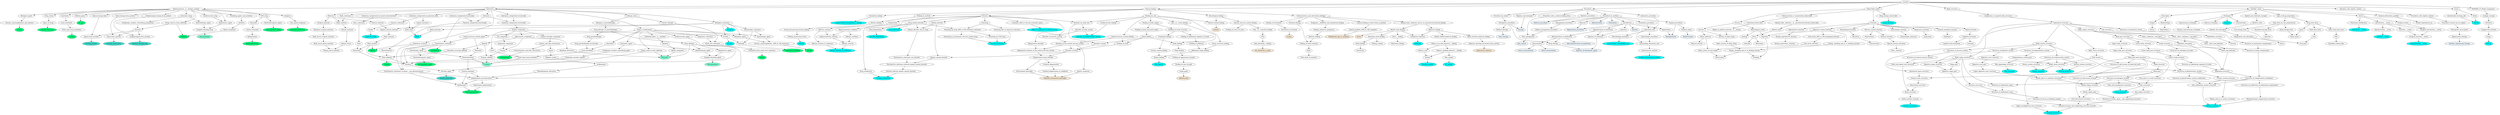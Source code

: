 digraph g {
373873005[label="Pharmaceutical__or__biologic_product"];
snomed->373873005;
85417000[label="Autonomic_drug"];
373873005->85417000;
420383004[label="Cholinergic_receptor_stimulating_preparation"];
85417000->420383004;
323283001[label="Nicotine"];
420383004->323283001;
429985008[label="Topical_form_nicotine"];
323283001->429985008;
346594001[label="Nicotine_patches"];
429985008->346594001;
430370009[label="Nasal_form_nicotine"];
323283001->430370009;
387693009[label="Nicotine_nasal_spray"];
430370009->387693009;
430075007[label="Oropharyngeal_form_nicotine"];
323283001->430075007;
346593007[label="Nicotine_chewing_gum"];
430075007->346593007;
14601000[label="Anticholinergic_agent"];
85417000->14601000;
318945006[label="Ganglion_blocking_drug"];
14601000->318945006;
73277004[label="Mecamylamine"];
318945006->73277004;
425288007[label="Drugs_used_to_treat_addiction"];
373873005->425288007;
425288007->323283001;
89018006[label="Naloxone"];
425288007->89018006;
713409008[label="Topical_dosage_form"];
373873005->713409008;
713409008->429985008;
82804004[label="Nasal_dosage_form_product"];
373873005->82804004;
82804004->430370009;
353613001[label="Oropharyngeal_dosage_form_product"];
373873005->353613001;
353613001->430075007;
350074002[label="Chelating_agents_and_antidotes"];
373873005->350074002;
89626004[label="Antidote"];
350074002->89626004;
14103001[label="Opiate_antagonist"];
89626004->14103001;
14103001->89018006;
321087001[label="CNS_drug"];
373873005->321087001;
105918002[label="Stimulant"];
321087001->105918002;
349897000[label="Central_stimulant"];
105918002->349897000;
22672005[label="Amphetamine"];
349897000->22672005;
8692006[label="Methamphetamine"];
22672005->8692006;
46063005[label="Psychotherapeutic_agent"];
321087001->46063005;
10784006[label="Anti_psychotic_agent"];
46063005->10784006;
53009005[label="Analgesic"];
373873005->53009005;
322208004[label="Non_opioid_analgesics"];
53009005->322208004;
39598004[label="Marijuana_derivative"];
322208004->39598004;
14833006[label="Cardiovascular_drug"];
373873005->14833006;
1182007[label="Hypotensive_agent"];
14833006->1182007;
1182007->318945006;
373873005->1182007;
69509008[label="Biological_agent"];
373873005->69509008;
350326008[label="Vaccine__immunoglobulins_and_antisera"];
69509008->350326008;
71181003[label="Vaccine"];
350326008->71181003;
312416005[label="Drug_values"];
373873005->312416005;
278471000[label="Types_of_drugs"];
312416005->278471000;
105903003[label="General_drug_type"];
278471000->105903003;
5776009[label="Anesthetic"];
373873005->5776009;
27548001[label="Local_anesthetic"];
5776009->27548001;
66672008[label="Ester_type_local_anesthetic"];
27548001->66672008;
14816004[label="Cocaine"];
66672008->14816004;
349362006[label="Medical_gases"];
373873005->349362006;
417696007[label="Air_gas"];
349362006->417696007;
105590001[label="Substance"];
snomed->105590001;
312412007[label="Substance_categorized_functionally"];
105590001->312412007;
312414008[label="Chemical_categorized_functionally"];
312412007->312414008;
301054007[label="Phytochemical"];
312414008->301054007;
45695000[label="Plant_alkaloid"];
301054007->45695000;
68540007[label="Nicotine"];
45695000->68540007;
373462006[label="Nicotine_agent"];
68540007->373462006;
77544001[label="Nicotine_polacrilex"];
373462006->77544001;
115620009[label="Cotinine"];
45695000->115620009;
418149003[label="Psychoactive_substance"];
312412007->418149003;
418149003->68540007;
264301008[label="Psychoactive_substance_of_abuse___non_pharmaceutical"];
418149003->264301008;
412035000[label="Amphetamine_and_derivatives"];
264301008->412035000;
373338002[label="Amfetamine"];
412035000->373338002;
387499002[label="Methamphetamine"];
373338002->387499002;
703841004[label="Substituted_amphetamine"];
412035000->703841004;
703841004->387499002;
264301008->373338002;
418183005[label="Psychotropic_agent"];
418149003->418183005;
387459000[label="Psychostimulant"];
418183005->387459000;
372620004[label="Central_stimulant"];
387459000->372620004;
372620004->412035000;
372620004->373338002;
387085005[label="Cocaine"];
387459000->387085005;
419937006[label="Psychotherapeutic_agent"];
418183005->419937006;
372482001[label="Anti_psychotic_agent"];
419937006->372482001;
421921003[label="Cannabinoid"];
418149003->421921003;
441900009[label="Chemical"];
105590001->441900009;
441900009->312414008;
312415009[label="Chemical_categorized_structurally"];
441900009->312415009;
41175001[label="Organic_compound"];
312415009->41175001;
116280007[label="Heterocyclic_compound"];
41175001->116280007;
419001004[label="Alkaloid"];
116280007->419001004;
373285005[label="Naturally_occurring_alkaloid"];
419001004->373285005;
373285005->45695000;
419961004[label="Tropane_alkaloid"];
419001004->419961004;
419961004->387085005;
440327007[label="Morphine_derivative"];
116280007->440327007;
372890007[label="Naloxone"];
440327007->372890007;
419693009[label="Tropane"];
116280007->419693009;
419693009->419961004;
299979007[label="Organic_nitrogen_compound"];
41175001->299979007;
301457005[label="Amines_and_their_derivatives"];
299979007->301457005;
43201005[label="Amine"];
301457005->43201005;
421144001[label="Aliphatic_amine"];
43201005->421144001;
422209006[label="Aralkylamine"];
421144001->422209006;
429890005[label="Phenethylamine_derivative"];
422209006->429890005;
429890005->412035000;
304366009[label="Catecholamines_and_their_derivatives"];
301457005->304366009;
34582008[label="Catecholamine"];
304366009->34582008;
88878007[label="Protein"];
41175001->88878007;
68498002[label="Antibody"];
88878007->68498002;
49616005[label="Monoclonal_antibody"];
68498002->49616005;
90668006[label="Enzyme"];
88878007->90668006;
45120003[label="Ester"];
41175001->45120003;
373518004[label="Ester_type_local_anesthetic"];
45120003->373518004;
373518004->387085005;
439718001[label="Aza_compound"];
41175001->439718001;
441193001[label="Azabicyclo_compound"];
439718001->441193001;
441193001->419693009;
312413002[label="Substance_categorized_structurally"];
105590001->312413002;
312413002->312415009;
115668003[label="Biological_substance"];
105590001->115668003;
289958009[label="Organic_natural_material"];
115668003->289958009;
256248008[label="Plant_material"];
289958009->256248008;
62873003[label="Plant_product"];
256248008->62873003;
62873003->45695000;
63037001[label="Phytotoxin"];
62873003->63037001;
63037001->68540007;
39953003[label="Tobacco"];
62873003->39953003;
116647005[label="Receptor"];
115668003->116647005;
256906008[label="Blood_material"];
115668003->256906008;
87612001[label="Blood"];
256906008->87612001;
106181007[label="Immunologic_substance"];
115668003->106181007;
373244000[label="Immunologic_agent"];
106181007->373244000;
418039004[label="Vaccine__immunoglobulin__AND_or_OR_antiserum"];
373244000->418039004;
398827000[label="Vaccine"];
418039004->398827000;
106181007->68498002;
418980009[label="Biological_agent"];
115668003->418980009;
418980009->418039004;
115668003->88878007;
260769002[label="Material"];
105590001->260769002;
260786008[label="Natural_material"];
260769002->260786008;
260786008->289958009;
413674002[label="Body_material"];
260769002->413674002;
256645000[label="Human_material"];
413674002->256645000;
272171002[label="Human_tissue"];
256645000->272171002;
262302002[label="Human_patch_material"];
272171002->262302002;
289964002[label="Surgical_material"];
260769002->289964002;
260992007[label="Biological_surgical_material"];
289964002->260992007;
413677009[label="Body_tissue_surgical_material"];
260992007->413677009;
413676000[label="Body_tissue_patch_material"];
413677009->413676000;
413676000->262302002;
410942007[label="Drug_or_medicament"];
105590001->410942007;
372752008[label="Central_nervous_system_agent"];
410942007->372752008;
372752008->418149003;
373333006[label="Stimulant"];
372752008->373333006;
373333006->387459000;
373289004[label="Autonomic_agent"];
410942007->373289004;
421148003[label="Cholinergic_receptor_stimulating_agent"];
373289004->421148003;
712888001[label="Cholinergic_nicotinic_agonist"];
421148003->712888001;
712888001->68540007;
373246003[label="Anticholinergic_agent"];
373289004->373246003;
373256004[label="Ganglion_blocking_agent"];
373246003->373256004;
372828008[label="Mecamylamine"];
373256004->372828008;
420115006[label="Drugs_used_to_treat_addiction"];
410942007->420115006;
420115006->373462006;
420115006->372890007;
373233008[label="Chelating_agent__or__antidote"];
410942007->373233008;
372892004[label="Antidote"];
373233008->372892004;
372656001[label="Opiate_antagonist"];
372892004->372656001;
372656001->372890007;
373247007[label="Cardiovascular_agent"];
410942007->373247007;
372586001[label="Hypotensive_agent"];
373247007->372586001;
372586001->373256004;
410942007->373244000;
410942007->418980009;
373782009[label="Diagnostic_substance"];
410942007->373782009;
288841007[label="Patch_test_substance"];
373782009->288841007;
255852005[label="Extended_series_patch_test_substance"];
288841007->255852005;
256220008[label="Various"];
255852005->256220008;
373266007[label="Anesthetic"];
410942007->373266007;
373477003[label="Local_anesthetic"];
373266007->373477003;
373477003->373518004;
406455002[label="Allergen_class"];
105590001->406455002;
413477004[label="Allergen_or_pseudoallergen"];
406455002->413477004;
414053005[label="Drug_allergen_or_pseudoallergen"];
413477004->414053005;
406463001[label="Drug_allergen"];
414053005->406463001;
406463001->68540007;
406463001->372890007;
406463001->412035000;
406463001->373246003;
414057006[label="Drug_pseudoallergen"];
414053005->414057006;
414058001[label="Drug_pseudoallergen_by_function"];
414057006->414058001;
414058001->373477003;
406473004[label="Contact_allergen"];
406455002->406473004;
406473004->288841007;
438951008[label="Substance_categorized_by_hazard_characteristics"];
105590001->438951008;
35331000[label="Toxic_substance"];
438951008->35331000;
80917008[label="Toxin"];
35331000->80917008;
80917008->63037001;
312417001[label="Substance_of_abuse"];
105590001->312417001;
312417001->39953003;
312417001->264301008;
115669006[label="Substance_categorized_by_physical_state"];
105590001->115669006;
74947009[label="Gaseous_substance"];
115669006->74947009;
64197008[label="Smoke"];
74947009->64197008;
102408007[label="Cigarette_smoke"];
64197008->102408007;
33463005[label="Liquid_substance"];
115669006->33463005;
32457005[label="Body_fluid"];
33463005->32457005;
32457005->87612001;
91720002[label="Body_substance"];
105590001->91720002;
91720002->32457005;
91720002->413674002;
404684003[label="Clinical_finding"];
snomed->404684003;
64572001[label="Disease"];
404684003->64572001;
116223007[label="Complication"];
64572001->116223007;
281647001[label="Adverse_reaction"];
116223007->281647001;
421961002[label="Hypersensitivity_reaction"];
281647001->421961002;
419076005[label="Allergic_reaction"];
421961002->419076005;
418634005[label="Allergic_reaction_to_substance"];
419076005->418634005;
282100009[label="Adverse_reaction_to_substance"];
281647001->282100009;
282100009->418634005;
473010000[label="Hypersensitivity_condition"];
64572001->473010000;
473010000->421961002;
473011001[label="Allergic_condition"];
473010000->473011001;
473011001->419076005;
87858002[label="Drug_related_disorder"];
64572001->87858002;
191816009[label="Drug_dependence"];
87858002->191816009;
56294008[label="Nicotine_dependence"];
191816009->56294008;
363101005[label="Drug_withdrawal"];
87858002->363101005;
90755006[label="Nicotine_withdrawal"];
363101005->90755006;
442351006[label="Mental_disorder_due_to_drug"];
87858002->442351006;
11061003[label="Psychoactive_substance_use_disorder"];
442351006->11061003;
11387009[label="Psychoactive_substance_induced_organic_mental_disorder"];
11061003->11387009;
30310000[label="Nicotine_induced_organic_mental_disorder"];
11387009->30310000;
30310000->90755006;
7895008[label="Poisoning_by_drug_AND_or_OR_medicinal_substance"];
87858002->7895008;
288293001[label="Poisoning_by_CNS_drug"];
7895008->288293001;
66884007[label="Nicotine_poisoning"];
288293001->66884007;
32835006[label="Poisoning_by_autonomous_nervous_system_drug"];
7895008->32835006;
32835006->66884007;
88320008[label="Drug_tolerance"];
87858002->88320008;
417163006[label="Traumatic_AND_or_OR_non_traumatic_injury"];
64572001->417163006;
71677004[label="Effect_of_exposure_to_external_cause"];
417163006->71677004;
75478009[label="Poisoning"];
64572001->75478009;
75478009->7895008;
441952005[label="Poisoning_due_to_chemical_substance"];
75478009->441952005;
441952005->66884007;
123946008[label="Disorder_by_body_site"];
64572001->123946008;
362965005[label="Disorder_of_body_system"];
123946008->362965005;
118940003[label="Disorder_of_nervous_system"];
362965005->118940003;
23853001[label="Disorder_of_the_central_nervous_system"];
118940003->23853001;
81308009[label="Disorder_of_brain"];
23853001->81308009;
111479008[label="Organic_mental_disorder"];
81308009->111479008;
111479008->11387009;
52522001[label="Degenerative_brain_disorder"];
81308009->52522001;
418143002[label="Cerebral_degeneration"];
52522001->418143002;
2584003[label="Cerebral_degeneration_in_childhood"];
418143002->2584003;
52713000[label="Infantile_neuroaxonal_dystrophy"];
2584003->52713000;
230365004[label="Neuroaxonal_dystrophy"];
52522001->230365004;
230365004->52713000;
80690008[label="Degenerative_disease_of_the_central_nervous_system"];
23853001->80690008;
80690008->52522001;
386781001[label="Spastic_syndrome"];
23853001->386781001;
386781001->52713000;
49601007[label="Disorder_of_cardiovascular_system"];
362965005->49601007;
118934005[label="Disorder_of_head"];
123946008->118934005;
118934005->81308009;
74732009[label="Mental_disorder"];
64572001->74732009;
74732009->111479008;
74732009->442351006;
362975008[label="Degenerative_disorder"];
64572001->362975008;
362975008->80690008;
250171008[label="Clinical_history_and_observation_findings"];
404684003->250171008;
384821006[label="Mental_state__behavior_and_or_or_psychosocial_function_finding"];
250171008->384821006;
36456004[label="Mental_state_finding"];
384821006->36456004;
106126000[label="Emotional_state_finding"];
36456004->106126000;
106131003[label="Mood_finding"];
106126000->106131003;
35209006[label="Sensitivity"];
106131003->35209006;
271599002[label="Feeling_content"];
106126000->271599002;
365441007[label="Drive___finding"];
36456004->365441007;
106121005[label="Motivation_finding"];
365441007->106121005;
12479006[label="Compulsive_behavior"];
36456004->12479006;
32709003[label="Addiction"];
12479006->32709003;
73595000[label="Stress"];
36456004->73595000;
844005[label="Behavior_finding"];
384821006->844005;
844005->12479006;
365949003[label="Health_related_behavior_finding"];
844005->365949003;
365980008[label="Tobacco_use_and_exposure___finding"];
365949003->365980008;
110483000[label="Tobacco_user"];
365980008->110483000;
77176002[label="Smoker"];
110483000->77176002;
65568007[label="Cigarette_smoker"];
77176002->65568007;
365981007[label="Tobacco_smoking_behavior___finding"];
365980008->365981007;
365981007->77176002;
8392000[label="Non_smoker"];
365981007->8392000;
8517006[label="Ex_smoker"];
8392000->8517006;
106129007[label="Motor_function_behavior_finding"];
844005->106129007;
28277004[label="Behavior_showing_increased_motor_activity"];
106129007->28277004;
44548000[label="Hyperactive_behavior"];
28277004->44548000;
298325004[label="Finding_of_movement"];
250171008->298325004;
267078001[label="Involuntary_movement"];
298325004->267078001;
26079004[label="Tremor"];
267078001->26079004;
106103007[label="Perinatal_finding"];
250171008->106103007;
302080006[label="Finding_of_birth_outcome"];
106103007->302080006;
3950001[label="Birth"];
302080006->3950001;
21243004[label="Term_birth_of_newborn"];
3950001->21243004;
248982007[label="Pregnancy__childbirth_and_puerperium_finding"];
250171008->248982007;
118185001[label="Finding_related_to_pregnancy"];
248982007->118185001;
118215003[label="Delivery_finding"];
118185001->118215003;
118215003->302080006;
118222006[label="General_finding_of_observation_of_patient"];
250171008->118222006;
105721009[label="General_problem_AND_or_OR_complaint"];
118222006->105721009;
88069000[label="Withdrawal_sign_or_symptom"];
105721009->88069000;
441742003[label="Evaluation_finding"];
404684003->441742003;
365705006[label="Antimicrobial_susceptibility___finding"];
441742003->365705006;
102957003[label="Neurological_finding"];
404684003->102957003;
313287004[label="Seizure_related_finding"];
102957003->313287004;
91175000[label="Seizure"];
313287004->91175000;
106147001[label="Sensory_nervous_system_finding"];
102957003->106147001;
76489005[label="Finding_of_sense_of_taste"];
106147001->76489005;
276435006[label="Pain__or__sensation_finding"];
106147001->276435006;
22253000[label="Pain"];
276435006->22253000;
364764003[label="Pain_threshold___finding"];
22253000->364764003;
38433004[label="No_sensitivity_to_pain"];
364764003->38433004;
118234003[label="Finding_by_site"];
404684003->118234003;
118234003->313287004;
118234003->123946008;
246556002[label="Central_nervous_system_finding"];
118234003->246556002;
246556002->23853001;
299718000[label="Finding_of_brain"];
246556002->299718000;
299718000->81308009;
301857004[label="Finding_of_body_region"];
118234003->301857004;
118254002[label="Finding_of_head_and_neck_region"];
301857004->118254002;
406122000[label="Head_finding"];
118254002->406122000;
406122000->118934005;
406122000->299718000;
246915008[label="Globe_finding"];
406122000->246915008;
247010007[label="Pupil_finding"];
246915008->247010007;
301937002[label="Finding_of_appearance_of_pupil"];
247010007->301937002;
301938007[label="Finding_of_size_of_pupil"];
301937002->301938007;
188557000[label="Large_pupil"];
301938007->188557000;
37125009[label="Dilated_pupil"];
188557000->37125009;
302292003[label="Finding_of_trunk_structure"];
301857004->302292003;
118238000[label="Urogenital_finding"];
302292003->118238000;
106098005[label="Urinary_system_finding"];
118238000->106098005;
249578005[label="Kidney_finding"];
106098005->249578005;
76569007[label="Anti_diuresis"];
249578005->76569007;
609627001[label="Finding_of_abdominal_segment_of_trunk"];
302292003->609627001;
609624008[label="Finding_of_abdomen"];
609627001->609624008;
249561001[label="Abdominal_organ_finding"];
609624008->249561001;
249561001->249578005;
118235002[label="Eye__or__vision_finding"];
118234003->118235002;
118235002->246915008;
406123005[label="Viscus_structure_finding"];
118234003->406123005;
406123005->249561001;
106063007[label="Cardiovascular_finding"];
118234003->106063007;
106063007->49601007;
118240005[label="Finding_by_method"];
404684003->118240005;
365854008[label="History_finding"];
118240005->365854008;
365448001[label="Social_and_personal_history_finding"];
365854008->365448001;
365580001[label="Finding_of_personal_status"];
365448001->365580001;
262094002[label="Related"];
365580001->262094002;
71388002[label="Procedure"];
snomed->71388002;
128927009[label="Procedure_by_method"];
71388002->128927009;
107733003[label="Introduction"];
128927009->107733003;
432102000[label="Administration_of_substance"];
107733003->432102000;
18629005[label="Administration_of_medication"];
432102000->18629005;
127785005[label="Immunization"];
18629005->127785005;
51116004[label="Passive_immunization"];
127785005->51116004;
33879002[label="Active_immunization"];
127785005->33879002;
225425006[label="Self_administration_of_medication"];
18629005->225425006;
416608005[label="Drug_therapy"];
18629005->416608005;
28289002[label="Injection_of_therapeutic_agent"];
416608005->28289002;
281706009[label="Injection_of_substance"];
432102000->281706009;
281706009->28289002;
71861002[label="Implantation"];
107733003->71861002;
3137001[label="Reimplantation"];
71861002->3137001;
373188003[label="Replacement_procedure"];
107733003->373188003;
36576007[label="Infusion"];
107733003->36576007;
59108006[label="Injection"];
107733003->59108006;
59108006->281706009;
416118004[label="Administration"];
128927009->416118004;
386053000[label="Evaluation_procedure"];
128927009->386053000;
15220000[label="Laboratory_test"];
386053000->15220000;
19851009[label="Microbiology_procedure"];
15220000->19851009;
14788002[label="Antimicrobial_susceptibility_test"];
19851009->14788002;
108267006[label="Immunologic_procedure"];
15220000->108267006;
252318005[label="Immunology_laboratory_test"];
108267006->252318005;
414464004[label="Immunoassay_method"];
252318005->414464004;
414111007[label="Enzyme_immunoassay_method"];
414464004->414111007;
15220000->252318005;
387713003[label="Surgical_procedure"];
128927009->387713003;
387713003->3137001;
4365001[label="Surgical_repair"];
387713003->4365001;
28485005[label="Reinforcement"];
4365001->28485005;
118292001[label="Removal"];
128927009->118292001;
118292001->373188003;
236973005[label="Delivery_procedure"];
128927009->236973005;
122545008[label="Stimulation"];
128927009->122545008;
119270007[label="Management_procedure"];
128927009->119270007;
363259005[label="Patient_management_procedure"];
119270007->363259005;
278414003[label="Pain_management"];
363259005->278414003;
225782006[label="Pain_control"];
278414003->225782006;
108252007[label="Laboratory_procedure"];
71388002->108252007;
108252007->15220000;
386637004[label="Obstetric_procedure"];
71388002->386637004;
386637004->236973005;
243120004[label="Regimes_and_therapies"];
71388002->243120004;
276239002[label="Therapy"];
243120004->276239002;
362961001[label="Procedure_by_intent"];
71388002->362961001;
277132007[label="Therapeutic_procedure"];
362961001->277132007;
277132007->276239002;
277132007->416608005;
243121000[label="Medical_therapy"];
277132007->243121000;
394613000[label="Gene_therapy"];
243121000->394613000;
408767007[label="Procedure_with_a_clinical_finding_focus"];
71388002->408767007;
408767007->278414003;
363787002[label="Observable_entity"];
snomed->363787002;
246464006[label="Function"];
363787002->246464006;
78064003[label="Respiratory_function"];
246464006->78064003;
14910006[label="Inspiration"];
78064003->14910006;
106079008[label="Digestive_system_function"];
246464006->106079008;
106081005[label="Oral_cavity_AND_or_OR_esophageal_function"];
106079008->106081005;
71056003[label="Oral_cavity_function"];
106081005->71056003;
417999002[label="Motor_action_of_oral_region"];
71056003->417999002;
1202003[label="Mastication"];
417999002->1202003;
288844004[label="Eating__drinking_and_or_or_feeding_function"];
106079008->288844004;
414071003[label="Eating__drinking_and_or_or_feeding_activity"];
288844004->414071003;
414071003->1202003;
30953006[label="Drinking"];
414071003->30953006;
111984006[label="Ingestion"];
106079008->111984006;
111984006->30953006;
47722004[label="General_metabolic_function"];
246464006->47722004;
61511001[label="Inhibition"];
47722004->61511001;
285231000[label="Mental_function"];
246464006->285231000;
311465003[label="Cognitive_functions"];
285231000->311465003;
311718005[label="Cognitive_discrimination"];
311465003->311718005;
69998004[label="Learning"];
311465003->69998004;
118255001[label="Reproductive_function"];
246464006->118255001;
66523006[label="Female_reproductive_function"];
118255001->66523006;
386216000[label="Human_parturition__function"];
66523006->386216000;
18373002[label="Nervous_system_function"];
246464006->18373002;
106148006[label="Sensory_function"];
18373002->106148006;
312996004[label="Special_sensory_functions"];
106148006->312996004;
397627001[label="Taste__function"];
312996004->397627001;
416167002[label="Sensitization"];
18373002->416167002;
3850002[label="Psychological_function"];
246464006->3850002;
6769007[label="Attention"];
3850002->6769007;
82742001[label="Concentration"];
6769007->82742001;
106183005[label="Immunologic_function"];
246464006->106183005;
77472006[label="Immunologic_tolerance"];
106183005->77472006;
415178003[label="Process"];
363787002->415178003;
272513004[label="Physiological_action"];
415178003->272513004;
258160008[label="Inhaling"];
272513004->258160008;
272513004->111984006;
257733005[label="Activity"];
415178003->257733005;
48761009[label="Motor_behavior"];
257733005->48761009;
48761009->417999002;
68130003[label="Physical_activity"];
48761009->68130003;
129025006[label="Activity_of_daily_living"];
257733005->129025006;
413634008[label="Basic_activity_of_daily_living"];
129025006->413634008;
413634008->414071003;
363788007[label="Clinical_history_or_examination_observable"];
363787002->363788007;
363870007[label="Mental_state__behavior__or__psychosocial_function_observable"];
363788007->363870007;
363871006[label="Mental_state"];
363870007->363871006;
247750002[label="Drive"];
363871006->247750002;
363882003[label="Motivation"];
247750002->363882003;
225464009[label="Attitude"];
247750002->225464009;
364644000[label="Functional_observable"];
363788007->364644000;
364665006[label="Ability_to_perform_function__or__activity"];
364644000->364665006;
364665006->129025006;
363819003[label="Drug_therapy_observable"];
363787002->363819003;
228432001[label="Drug_tolerance"];
363819003->228432001;
123037004[label="Body_structure"];
snomed->123037004;
442083009[label="Anatomical_or_acquired_body_structure"];
123037004->442083009;
91723000[label="Anatomical_structure"];
442083009->91723000;
52530000[label="Body_region_structure"];
91723000->52530000;
38866009[label="Body_part_structure"];
52530000->38866009;
128262006[label="Upper_body_structure"];
38866009->128262006;
70104002[label="Upper_body_part_structure"];
128262006->70104002;
774007[label="Head_and_neck_structure"];
70104002->774007;
303340002[label="Face_and_or_or_neck_structure"];
774007->303340002;
89545001[label="Face_structure"];
303340002->89545001;
45206002[label="Nasal_structure"];
89545001->45206002;
661005[label="Jaw_region_structure"];
89545001->661005;
28035005[label="Structure_of_teeth__gums__and_supporting_structures"];
661005->28035005;
54308001[label="Structure_of_gum_and_supporting_structure_of_tooth"];
28035005->54308001;
113279002[label="Gingival_structure"];
54308001->113279002;
69536005[label="Head_structure"];
774007->69536005;
123850002[label="Head_part"];
69536005->123850002;
406121007[label="Structure_of_subregion_of_head"];
123850002->406121007;
406121007->89545001;
400112001[label="Nose_and_nasopharynx_structure"];
406121007->400112001;
400112001->45206002;
123851003[label="Mouth_region_structure"];
406121007->123851003;
127945006[label="Mouth_region_part"];
123851003->127945006;
127945006->28035005;
74336005[label="Oral_soft_tissues_structure"];
127945006->74336005;
74336005->54308001;
127960009[label="Structure_of_soft_tissues_of_head"];
123850002->127960009;
127960009->74336005;
1101003[label="Cranial_cavity_structure"];
123850002->1101003;
128319008[label="Intracranial_structure"];
1101003->128319008;
12738006[label="Brain_structure"];
128319008->12738006;
426465002[label="Entire_nucleus_of_brain"];
12738006->426465002;
427667007[label="Nucleus_accumbens"];
426465002->427667007;
119253004[label="Upper_aerodigestive_tract_structure"];
774007->119253004;
119253004->113279002;
312533001[label="Mouth_and_or_or_pharynx_structures"];
774007->312533001;
312533001->123851003;
34201000[label="Structure_of_soft_tissues_of_head_and_neck"];
774007->34201000;
34201000->127960009;
22943007[label="Trunk_structure"];
38866009->22943007;
420473002[label="Structure_of_subregion_of_trunk"];
22943007->420473002;
63337009[label="Lower_trunk_structure"];
420473002->63337009;
21514008[label="Structure_of_genitourinary_system"];
63337009->21514008;
122489005[label="Urinary_system_structure"];
21514008->122489005;
281901006[label="Intra_abdominal_urinary_structure"];
122489005->281901006;
64033007[label="Kidney_structure"];
281901006->64033007;
304582006[label="Kidney_and_or_or_ureter_structures"];
122489005->304582006;
304582006->64033007;
699880003[label="Structure_of_genitourinary_system_subdivision"];
21514008->699880003;
699880003->281901006;
609616003[label="Structure_of_abdominal_segment_of_trunk"];
63337009->609616003;
113345001[label="Abdominal_structure"];
609616003->113345001;
699592006[label="Structure_of_compartment_of_abdomen"];
113345001->699592006;
699592006->281901006;
699595008[label="Structure_of_subdivision_of_abdominal_compartment"];
699592006->699595008;
82849001[label="Retroperitoneal_compartment_structure"];
699595008->82849001;
82849001->64033007;
699601000[label="Structure_of_abdominal_organ"];
699592006->699601000;
19203006[label="Structure_of_abdominal_viscus"];
699601000->19203006;
699602007[label="Structure_of_viscus_of_abdomen_proper"];
19203006->699602007;
699602007->64033007;
91829005[label="Structure_of_body_compartment"];
22943007->91829005;
91829005->699592006;
128263001[label="Lower_body_structure"];
38866009->128263001;
69548008[label="Lower_body_part_structure"];
128263001->69548008;
69548008->63337009;
416319003[label="Neck__chest__abdomen__and_pelvis"];
52530000->416319003;
416152001[label="Neck__chest_and_abdomen"];
416319003->416152001;
416550000[label="Chest_and_abdomen"];
416152001->416550000;
416550000->113345001;
416949008[label="Abdomen_and_pelvis"];
416319003->416949008;
416949008->113345001;
416775004[label="Chest__abdomen__and_pelvis"];
52530000->416775004;
416775004->416550000;
416775004->416949008;
113343008[label="Body_organ_structure"];
91723000->113343008;
49596003[label="Digestive_organ_structure"];
113343008->49596003;
119210004[label="Digestive_organ_part"];
49596003->119210004;
119210004->54308001;
91717005[label="Organ_part"];
113343008->91717005;
91717005->119210004;
362937008[label="Structure_of_viscus"];
113343008->362937008;
362937008->19203006;
113343008->699601000;
389079005[label="Brain_and_spinal_cord_structure"];
113343008->389079005;
389079005->12738006;
59820001[label="Blood_vessel_structure"];
113343008->59820001;
51114001[label="Arterial_structure"];
59820001->51114001;
29092000[label="Venous_structure"];
59820001->29092000;
91689009[label="Body_system_structure"];
91723000->91689009;
86762007[label="Structure_of_digestive_system"];
91689009->86762007;
86762007->49596003;
51289009[label="Digestive_tract_structure"];
86762007->51289009;
709519000[label="Digestive_tract_part"];
51289009->709519000;
127868003[label="Upper_digestive_tract_structure"];
709519000->127868003;
127868003->312533001;
113257007[label="Structure_of_cardiovascular_system"];
91689009->113257007;
11527006[label="Arterial_system_structure"];
113257007->11527006;
11527006->51114001;
113257007->59820001;
119553000[label="Venous_system_structure"];
113257007->119553000;
119553000->29092000;
91689009->21514008;
25087005[label="Structure_of_nervous_system"];
91689009->25087005;
21483005[label="Structure_of_central_nervous_system"];
25087005->21483005;
21483005->389079005;
48075008[label="Structure_of_integumentary_system"];
91689009->48075008;
396328009[label="Integumentary_system_part"];
48075008->396328009;
7748002[label="Skin_appendage_structure"];
396328009->7748002;
386045008[label="Hair_structure"];
7748002->386045008;
85756007[label="Body_tissue_structure"];
91723000->85756007;
87784001[label="Soft_tissues"];
85756007->87784001;
87784001->34201000;
87784001->59820001;
699589007[label="Structure_of_anatomical_cluster"];
91723000->699589007;
699590003[label="Structure_of_anatomical_compartment"];
699589007->699590003;
699590003->91829005;
2969000[label="Anatomical_space_structure"];
91723000->2969000;
2969000->1101003;
4421005[label="Cell_structure"];
91723000->4421005;
67185001[label="Subcellular_structure"];
4421005->67185001;
84640000[label="Nucleus"];
67185001->84640000;
362981000[label="Qualifier_value"];
snomed->362981000;
309825002[label="Spatial_and_relational_concepts"];
362981000->309825002;
272424004[label="Relative_sites"];
309825002->272424004;
272426002[label="Specific_site_descriptor"];
272424004->272426002;
314806009[label="Respiratory_site_descriptor"];
272426002->314806009;
260540009[label="Nasal"];
314806009->260540009;
105904009[label="Type_of_drug_preparation"];
362981000->105904009;
421967003[label="Drug_dose_form"];
105904009->421967003;
421720008[label="Spray"];
421967003->421720008;
385157007[label="Nasal_spray"];
421720008->385157007;
421378002[label="Solid_dose_form"];
421967003->421378002;
426210003[label="Gum"];
421378002->426210003;
385063000[label="Oral_gum"];
426210003->385063000;
420275007[label="Semi_solid_dose_form"];
421967003->420275007;
420460001[label="Film"];
420275007->420460001;
421043009[label="Extended_release_film"];
420460001->421043009;
424387007[label="Dose_form_by_site_prepared_for"];
105904009->424387007;
385290001[label="Nasal_dosage_form"];
424387007->385290001;
385290001->385157007;
385287007[label="Parenteral_dosage_form"];
424387007->385287007;
385218009[label="Injection"];
385287007->385218009;
385268001[label="Oral_dosage_form"];
424387007->385268001;
385268001->385063000;
129264002[label="Action"];
362981000->129264002;
129325002[label="Introduction___action"];
129264002->129325002;
257867005[label="Insertion___action"];
129325002->257867005;
425362007[label="Surgical_insertion___action"];
257867005->425362007;
129337000[label="Reimplantation___action"];
425362007->129337000;
424832003[label="Surgical_introduction___action"];
129325002->424832003;
424832003->425362007;
129445006[label="Administration___action"];
129325002->129445006;
129326001[label="Injection___action"];
129445006->129326001;
129284003[label="Surgical_action"];
129264002->129284003;
129284003->424832003;
303893007[label="Functional_modification"];
129264002->303893007;
129272000[label="Stimulation___action"];
303893007->129272000;
106227002[label="General_information_qualifier"];
362981000->106227002;
103326000[label="Patient_dependence_on"];
106227002->103326000;
272099008[label="Descriptor"];
362981000->272099008;
272151006[label="Relationships"];
272099008->272151006;
255338002[label="Dependence"];
272151006->255338002;
255395001[label="Origins"];
272099008->255395001;
262188008[label="Stress"];
255395001->262188008;
272394005[label="Technique"];
362981000->272394005;
447826007[label="Infusion_technique"];
272394005->447826007;
272389005[label="Analysis"];
272394005->272389005;
702942001[label="Concentration"];
272394005->702942001;
726449005[label="Immunoassay_technique"];
272394005->726449005;
703447009[label="Enzyme_immunoassay_technique"];
726449005->703447009;
243796009[label="Situation_with_explicit_context"];
snomed->243796009;
129125009[label="Procedure_with_explicit_context"];
243796009->129125009;
443938003[label="Procedure_carried_out_on_subject"];
129125009->443938003;
182816009[label="Therapeutic_prescription"];
443938003->182816009;
182819002[label="Replacement_therapy"];
182816009->182819002;
313396002[label="Nicotine_replacement_therapy"];
182819002->313396002;
272379006[label="Event"];
snomed->272379006;
418420002[label="Intentionally_harming_self"];
272379006->418420002;
44301001[label="Suicide"];
418420002->44301001;
419620001[label="Death"];
272379006->419620001;
419620001->44301001;
900000000000441003[label="SNOMED_CT_Model_Component"];
snomed->900000000000441003;
106237007[label="Linkage_concept"];
900000000000441003->106237007;
246061005[label="Attribute"];
106237007->246061005;
408739003[label="Unapproved_attribute"];
246061005->408739003;
246062003[label="Origin"];
408739003->246062003;
260753009[label="Source"];
246062003->260753009;
51116004 [ style=filled, fillcolor=aliceblue];
33879002 [ style=filled, fillcolor=aliceblue];
225425006 [ style=filled, fillcolor=aliceblue];
416118004 [ style=filled, fillcolor=aliceblue];
45206002 [ style=filled, fillcolor=cyan];
346594001 [ style=filled, fillcolor=turquoise];
387693009 [ style=filled, fillcolor=turquoise];
39953003 [ style=filled, fillcolor=springgreen];
113279002 [ style=filled, fillcolor=cyan];
77544001 [ style=filled, fillcolor=turquoise];
418634005 [ style=filled, fillcolor=cyan];
14788002 [ style=filled, fillcolor=cyan];
365705006 [ style=filled, fillcolor=cyan];
102408007 [ style=filled, fillcolor=cyan];
313396002 [ style=filled, fillcolor=aliceblue];
3137001 [ style=filled, fillcolor=aliceblue];
129337000 [ style=filled, fillcolor=cyan];
373188003 [ style=filled, fillcolor=aliceblue];
346593007 [ style=filled, fillcolor=turquoise];
56294008 [ style=filled, fillcolor=cyan];
32709003 [ style=filled, fillcolor=cyan];
71677004 [ style=filled, fillcolor=cyan];
91175000 [ style=filled, fillcolor=antiquewhite];
36576007 [ style=filled, fillcolor=aliceblue];
236973005 [ style=filled, fillcolor=aliceblue];
89018006 [ style=filled, fillcolor=springgreen];
372890007 [ style=filled, fillcolor=aquamarine];
387499002 [ style=filled, fillcolor=springgreen];
8692006 [ style=filled, fillcolor=springgreen];
39598004 [ style=filled, fillcolor=springgreen];
421921003 [ style=filled, fillcolor=springgreen];
116647005 [ style=filled, fillcolor=cyan];
122545008 [ style=filled, fillcolor=aliceblue];
129272000 [ style=filled, fillcolor=cyan];
87612001 [ style=filled, fillcolor=cyan];
115620009 [ style=filled, fillcolor=springgreen];
276239002 [ style=filled, fillcolor=aliceblue];
272389005 [ style=filled, fillcolor=cyan];
64033007 [ style=filled, fillcolor=cyan];
427667007 [ style=filled, fillcolor=cyan];
129326001 [ style=filled, fillcolor=cyan];
28289002 [ style=filled, fillcolor=aliceblue];
73277004 [ style=filled, fillcolor=aquamarine];
372828008 [ style=filled, fillcolor=aquamarine];
71181003 [ style=filled, fillcolor=springgreen];
398827000 [ style=filled, fillcolor=springgreen];
90755006 [ style=filled, fillcolor=cyan];
37125009 [ style=filled, fillcolor=antiquewhite];
52713000 [ style=filled, fillcolor=antiquewhite];
66884007 [ style=filled, fillcolor=cyan];
44301001 [ style=filled, fillcolor=cyan];
76569007 [ style=filled, fillcolor=cyan];
26079004 [ style=filled, fillcolor=antiquewhite];
34582008 [ style=filled, fillcolor=springgreen];
262094002 [ style=filled, fillcolor=cyan];
65568007 [ style=filled, fillcolor=cyan];
73595000 [ style=filled, fillcolor=antiquewhite];
44548000 [ style=filled, fillcolor=antiquewhite];
256220008 [ style=filled, fillcolor=springgreen];
260753009 [ style=filled, fillcolor=cyan];
88320008 [ style=filled, fillcolor=cyan];
228432001 [ style=filled, fillcolor=cyan];
105903003 [ style=filled, fillcolor=springgreen];
8517006 [ style=filled, fillcolor=cyan];
49616005 [ style=filled, fillcolor=springgreen];
49601007 [ style=filled, fillcolor=cyan];
90668006 [ style=filled, fillcolor=cyan];
414111007 [ style=filled, fillcolor=cyan];
88069000 [ style=filled, fillcolor=antiquewhite];
10784006 [ style=filled, fillcolor=springgreen];
372482001 [ style=filled, fillcolor=springgreen];
28485005 [ style=filled, fillcolor=aliceblue];
394613000 [ style=filled, fillcolor=aliceblue];
51114001 [ style=filled, fillcolor=cyan];
29092000 [ style=filled, fillcolor=cyan];
387085005 [ style=filled, fillcolor=aquamarine];
14816004 [ style=filled, fillcolor=springgreen];
386045008 [ style=filled, fillcolor=cyan];
417696007 [ style=filled, fillcolor=springgreen];
38433004 [ style=filled, fillcolor=antiquewhite];
225782006 [ style=filled, fillcolor=aliceblue];
}